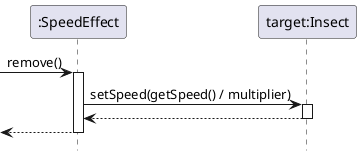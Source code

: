 @startuml SpeedEffect/wearoff
hide footbox

participant ":SpeedEffect" as effect
participant "target:Insect" as target

-> effect : remove()
activate effect

effect -> target : setSpeed(getSpeed() / multiplier)
activate target
return

return

@enduml
